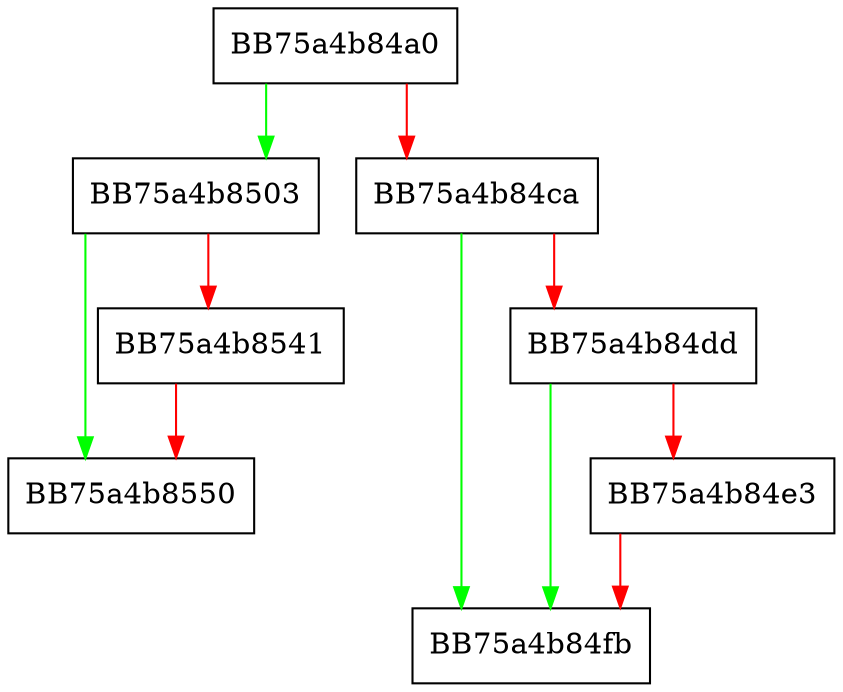 digraph GetResourceList {
  node [shape="box"];
  graph [splines=ortho];
  BB75a4b84a0 -> BB75a4b8503 [color="green"];
  BB75a4b84a0 -> BB75a4b84ca [color="red"];
  BB75a4b84ca -> BB75a4b84fb [color="green"];
  BB75a4b84ca -> BB75a4b84dd [color="red"];
  BB75a4b84dd -> BB75a4b84fb [color="green"];
  BB75a4b84dd -> BB75a4b84e3 [color="red"];
  BB75a4b84e3 -> BB75a4b84fb [color="red"];
  BB75a4b8503 -> BB75a4b8550 [color="green"];
  BB75a4b8503 -> BB75a4b8541 [color="red"];
  BB75a4b8541 -> BB75a4b8550 [color="red"];
}